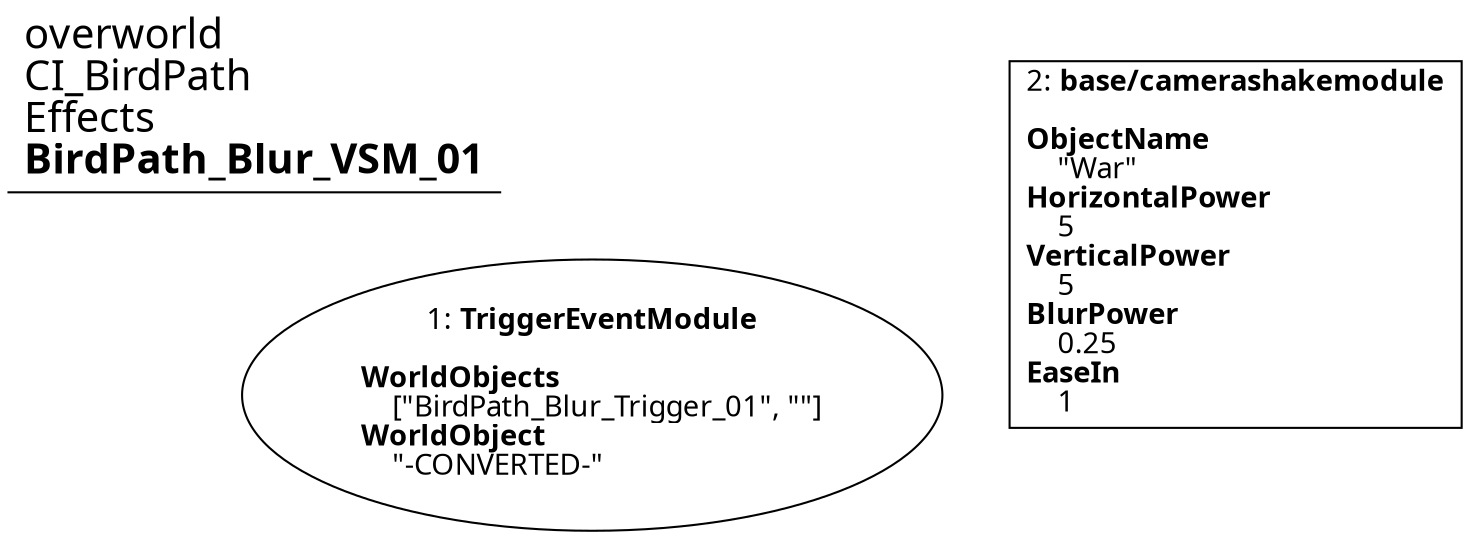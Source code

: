 digraph {
    layout = fdp;
    overlap = prism;
    sep = "+16";
    splines = spline;

    node [ shape = box ];

    graph [ fontname = "Segoe UI" ];
    node [ fontname = "Segoe UI" ];
    edge [ fontname = "Segoe UI" ];

    1 [ label = <1: <b>TriggerEventModule</b><br/><br/><b>WorldObjects</b><br align="left"/>    [&quot;BirdPath_Blur_Trigger_01&quot;, &quot;&quot;]<br align="left"/><b>WorldObject</b><br align="left"/>    &quot;-CONVERTED-&quot;<br align="left"/>> ];
    1 [ shape = oval ]
    1 [ pos = "0.187,-0.25800002!" ];

    2 [ label = <2: <b>base/camerashakemodule</b><br/><br/><b>ObjectName</b><br align="left"/>    &quot;War&quot;<br align="left"/><b>HorizontalPower</b><br align="left"/>    5<br align="left"/><b>VerticalPower</b><br align="left"/>    5<br align="left"/><b>BlurPower</b><br align="left"/>    0.25<br align="left"/><b>EaseIn</b><br align="left"/>    1<br align="left"/>> ];
    2 [ pos = "0.43400002,-0.25800002!" ];

    title [ pos = "0.186,-0.257!" ];
    title [ shape = underline ];
    title [ label = <<font point-size="20">overworld<br align="left"/>CI_BirdPath<br align="left"/>Effects<br align="left"/><b>BirdPath_Blur_VSM_01</b><br align="left"/></font>> ];
}
